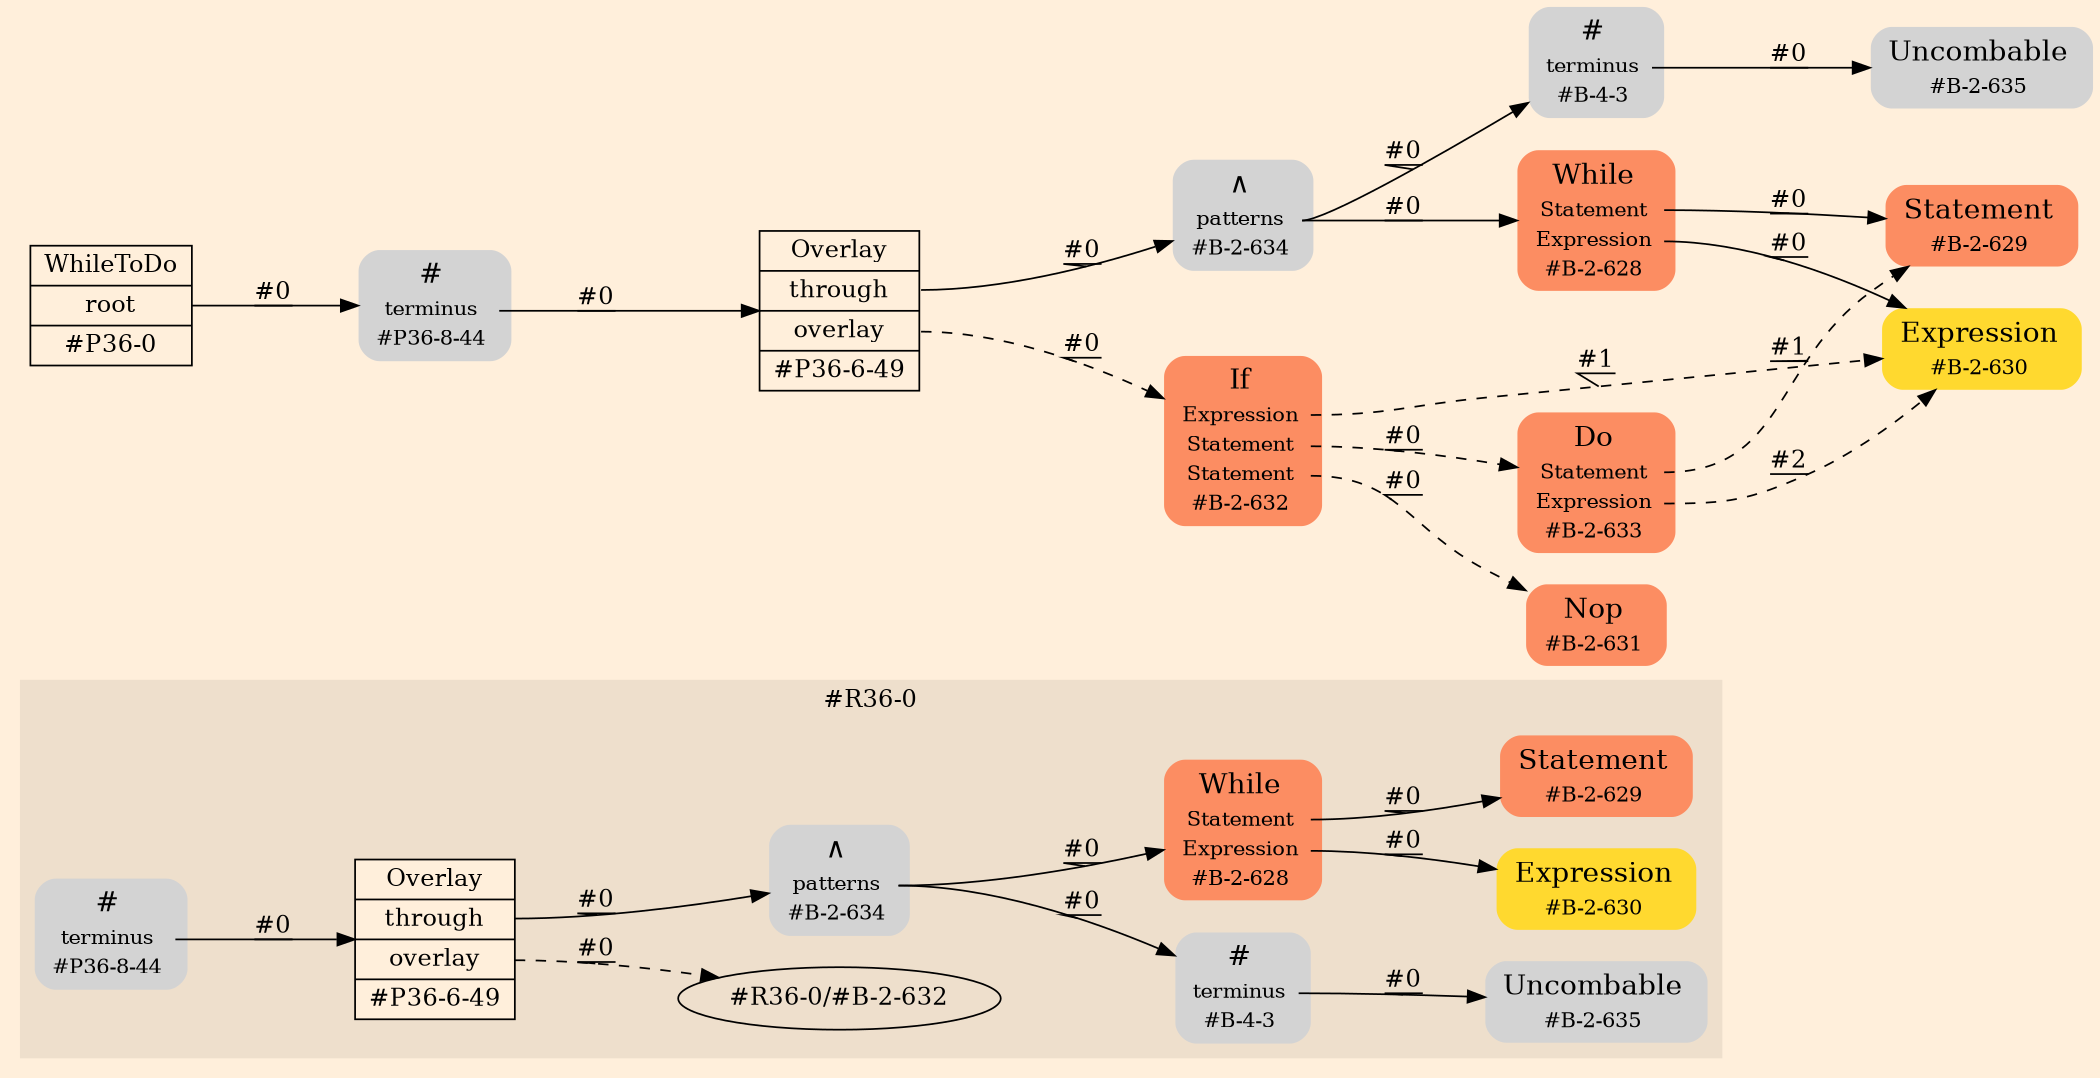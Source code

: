 digraph Inferno {
graph [
rankdir = "LR"
ranksep = 1.0
size = "14,20"
bgcolor = antiquewhite1
];
node [
];
subgraph "cluster#R36-0" {
label = "#R36-0"
style = "filled"
color = antiquewhite2
"#R36-0/#B-2-635" [
shape = "plaintext"
label = <<TABLE BORDER="0" CELLBORDER="0" CELLSPACING="0">
 <TR>
  <TD><FONT POINT-SIZE="16.0">Uncombable</FONT></TD>
  <TD></TD>
 </TR>
 <TR>
  <TD>#B-2-635</TD>
  <TD PORT="port0"></TD>
 </TR>
</TABLE>>
style = "rounded,filled"
fontsize = "12"
];
"#R36-0/#B-4-3" [
shape = "plaintext"
label = <<TABLE BORDER="0" CELLBORDER="0" CELLSPACING="0">
 <TR>
  <TD><FONT POINT-SIZE="16.0">#</FONT></TD>
  <TD></TD>
 </TR>
 <TR>
  <TD>terminus</TD>
  <TD PORT="port0"></TD>
 </TR>
 <TR>
  <TD>#B-4-3</TD>
  <TD PORT="port1"></TD>
 </TR>
</TABLE>>
style = "rounded,filled"
fontsize = "12"
];
"#R36-0/#P36-8-44" [
shape = "plaintext"
label = <<TABLE BORDER="0" CELLBORDER="0" CELLSPACING="0">
 <TR>
  <TD><FONT POINT-SIZE="16.0">#</FONT></TD>
  <TD></TD>
 </TR>
 <TR>
  <TD>terminus</TD>
  <TD PORT="port0"></TD>
 </TR>
 <TR>
  <TD>#P36-8-44</TD>
  <TD PORT="port1"></TD>
 </TR>
</TABLE>>
style = "rounded,filled"
fontsize = "12"
];
"#R36-0/#P36-6-49" [
shape = "record"
label = "<fixed> Overlay | <port0> through | <port1> overlay | <port2> #P36-6-49"
style = "filled"
fontsize = "14"
fillcolor = antiquewhite1
];
"#R36-0/#B-2-630" [
shape = "plaintext"
fillcolor = "/set28/6"
label = <<TABLE BORDER="0" CELLBORDER="0" CELLSPACING="0">
 <TR>
  <TD><FONT POINT-SIZE="16.0">Expression</FONT></TD>
  <TD></TD>
 </TR>
 <TR>
  <TD>#B-2-630</TD>
  <TD PORT="port0"></TD>
 </TR>
</TABLE>>
style = "rounded,filled"
fontsize = "12"
];
"#R36-0/#B-2-634" [
shape = "plaintext"
label = <<TABLE BORDER="0" CELLBORDER="0" CELLSPACING="0">
 <TR>
  <TD><FONT POINT-SIZE="16.0">∧</FONT></TD>
  <TD></TD>
 </TR>
 <TR>
  <TD>patterns</TD>
  <TD PORT="port0"></TD>
 </TR>
 <TR>
  <TD>#B-2-634</TD>
  <TD PORT="port1"></TD>
 </TR>
</TABLE>>
style = "rounded,filled"
fontsize = "12"
];
"#R36-0/#B-2-629" [
shape = "plaintext"
fillcolor = "/set28/2"
label = <<TABLE BORDER="0" CELLBORDER="0" CELLSPACING="0">
 <TR>
  <TD><FONT POINT-SIZE="16.0">Statement</FONT></TD>
  <TD></TD>
 </TR>
 <TR>
  <TD>#B-2-629</TD>
  <TD PORT="port0"></TD>
 </TR>
</TABLE>>
style = "rounded,filled"
fontsize = "12"
];
"#R36-0/#B-2-628" [
shape = "plaintext"
fillcolor = "/set28/2"
label = <<TABLE BORDER="0" CELLBORDER="0" CELLSPACING="0">
 <TR>
  <TD><FONT POINT-SIZE="16.0">While</FONT></TD>
  <TD></TD>
 </TR>
 <TR>
  <TD>Statement</TD>
  <TD PORT="port0"></TD>
 </TR>
 <TR>
  <TD>Expression</TD>
  <TD PORT="port1"></TD>
 </TR>
 <TR>
  <TD>#B-2-628</TD>
  <TD PORT="port2"></TD>
 </TR>
</TABLE>>
style = "rounded,filled"
fontsize = "12"
];
"#R36-0/#B-4-3":port0 -> "#R36-0/#B-2-635" [style="solid"
label = "#0"
decorate = true
];
"#R36-0/#P36-8-44":port0 -> "#R36-0/#P36-6-49" [style="solid"
label = "#0"
decorate = true
];
"#R36-0/#P36-6-49":port0 -> "#R36-0/#B-2-634" [style="solid"
label = "#0"
decorate = true
];
"#R36-0/#P36-6-49":port1 -> "#R36-0/#B-2-632" [style="dashed"
label = "#0"
decorate = true
];
"#R36-0/#B-2-634":port0 -> "#R36-0/#B-2-628" [style="solid"
label = "#0"
decorate = true
];
"#R36-0/#B-2-634":port0 -> "#R36-0/#B-4-3" [style="solid"
label = "#0"
decorate = true
];
"#R36-0/#B-2-628":port0 -> "#R36-0/#B-2-629" [style="solid"
label = "#0"
decorate = true
];
"#R36-0/#B-2-628":port1 -> "#R36-0/#B-2-630" [style="solid"
label = "#0"
decorate = true
];
}
"/CR#P36-0" [
shape = "record"
fillcolor = "transparent"
label = "<fixed> WhileToDo | <port0> root | <port1> #P36-0"
style = "filled"
fontsize = "14"
fillcolor = antiquewhite1
];
"/#P36-8-44" [
shape = "plaintext"
label = <<TABLE BORDER="0" CELLBORDER="0" CELLSPACING="0">
 <TR>
  <TD><FONT POINT-SIZE="16.0">#</FONT></TD>
  <TD></TD>
 </TR>
 <TR>
  <TD>terminus</TD>
  <TD PORT="port0"></TD>
 </TR>
 <TR>
  <TD>#P36-8-44</TD>
  <TD PORT="port1"></TD>
 </TR>
</TABLE>>
style = "rounded,filled"
fontsize = "12"
];
"/#P36-6-49" [
shape = "record"
label = "<fixed> Overlay | <port0> through | <port1> overlay | <port2> #P36-6-49"
style = "filled"
fontsize = "14"
fillcolor = antiquewhite1
];
"/#B-2-634" [
shape = "plaintext"
label = <<TABLE BORDER="0" CELLBORDER="0" CELLSPACING="0">
 <TR>
  <TD><FONT POINT-SIZE="16.0">∧</FONT></TD>
  <TD></TD>
 </TR>
 <TR>
  <TD>patterns</TD>
  <TD PORT="port0"></TD>
 </TR>
 <TR>
  <TD>#B-2-634</TD>
  <TD PORT="port1"></TD>
 </TR>
</TABLE>>
style = "rounded,filled"
fontsize = "12"
];
"/#B-2-628" [
shape = "plaintext"
fillcolor = "/set28/2"
label = <<TABLE BORDER="0" CELLBORDER="0" CELLSPACING="0">
 <TR>
  <TD><FONT POINT-SIZE="16.0">While</FONT></TD>
  <TD></TD>
 </TR>
 <TR>
  <TD>Statement</TD>
  <TD PORT="port0"></TD>
 </TR>
 <TR>
  <TD>Expression</TD>
  <TD PORT="port1"></TD>
 </TR>
 <TR>
  <TD>#B-2-628</TD>
  <TD PORT="port2"></TD>
 </TR>
</TABLE>>
style = "rounded,filled"
fontsize = "12"
];
"/#B-2-629" [
shape = "plaintext"
fillcolor = "/set28/2"
label = <<TABLE BORDER="0" CELLBORDER="0" CELLSPACING="0">
 <TR>
  <TD><FONT POINT-SIZE="16.0">Statement</FONT></TD>
  <TD></TD>
 </TR>
 <TR>
  <TD>#B-2-629</TD>
  <TD PORT="port0"></TD>
 </TR>
</TABLE>>
style = "rounded,filled"
fontsize = "12"
];
"/#B-2-630" [
shape = "plaintext"
fillcolor = "/set28/6"
label = <<TABLE BORDER="0" CELLBORDER="0" CELLSPACING="0">
 <TR>
  <TD><FONT POINT-SIZE="16.0">Expression</FONT></TD>
  <TD></TD>
 </TR>
 <TR>
  <TD>#B-2-630</TD>
  <TD PORT="port0"></TD>
 </TR>
</TABLE>>
style = "rounded,filled"
fontsize = "12"
];
"/#B-4-3" [
shape = "plaintext"
label = <<TABLE BORDER="0" CELLBORDER="0" CELLSPACING="0">
 <TR>
  <TD><FONT POINT-SIZE="16.0">#</FONT></TD>
  <TD></TD>
 </TR>
 <TR>
  <TD>terminus</TD>
  <TD PORT="port0"></TD>
 </TR>
 <TR>
  <TD>#B-4-3</TD>
  <TD PORT="port1"></TD>
 </TR>
</TABLE>>
style = "rounded,filled"
fontsize = "12"
];
"/#B-2-635" [
shape = "plaintext"
label = <<TABLE BORDER="0" CELLBORDER="0" CELLSPACING="0">
 <TR>
  <TD><FONT POINT-SIZE="16.0">Uncombable</FONT></TD>
  <TD></TD>
 </TR>
 <TR>
  <TD>#B-2-635</TD>
  <TD PORT="port0"></TD>
 </TR>
</TABLE>>
style = "rounded,filled"
fontsize = "12"
];
"/#B-2-632" [
shape = "plaintext"
fillcolor = "/set28/2"
label = <<TABLE BORDER="0" CELLBORDER="0" CELLSPACING="0">
 <TR>
  <TD><FONT POINT-SIZE="16.0">If</FONT></TD>
  <TD></TD>
 </TR>
 <TR>
  <TD>Expression</TD>
  <TD PORT="port0"></TD>
 </TR>
 <TR>
  <TD>Statement</TD>
  <TD PORT="port1"></TD>
 </TR>
 <TR>
  <TD>Statement</TD>
  <TD PORT="port2"></TD>
 </TR>
 <TR>
  <TD>#B-2-632</TD>
  <TD PORT="port3"></TD>
 </TR>
</TABLE>>
style = "rounded,filled"
fontsize = "12"
];
"/#B-2-633" [
shape = "plaintext"
fillcolor = "/set28/2"
label = <<TABLE BORDER="0" CELLBORDER="0" CELLSPACING="0">
 <TR>
  <TD><FONT POINT-SIZE="16.0">Do</FONT></TD>
  <TD></TD>
 </TR>
 <TR>
  <TD>Statement</TD>
  <TD PORT="port0"></TD>
 </TR>
 <TR>
  <TD>Expression</TD>
  <TD PORT="port1"></TD>
 </TR>
 <TR>
  <TD>#B-2-633</TD>
  <TD PORT="port2"></TD>
 </TR>
</TABLE>>
style = "rounded,filled"
fontsize = "12"
];
"/#B-2-631" [
shape = "plaintext"
fillcolor = "/set28/2"
label = <<TABLE BORDER="0" CELLBORDER="0" CELLSPACING="0">
 <TR>
  <TD><FONT POINT-SIZE="16.0">Nop</FONT></TD>
  <TD></TD>
 </TR>
 <TR>
  <TD>#B-2-631</TD>
  <TD PORT="port0"></TD>
 </TR>
</TABLE>>
style = "rounded,filled"
fontsize = "12"
];
"/CR#P36-0":port0 -> "/#P36-8-44" [style="solid"
label = "#0"
decorate = true
];
"/#P36-8-44":port0 -> "/#P36-6-49" [style="solid"
label = "#0"
decorate = true
];
"/#P36-6-49":port0 -> "/#B-2-634" [style="solid"
label = "#0"
decorate = true
];
"/#P36-6-49":port1 -> "/#B-2-632" [style="dashed"
label = "#0"
decorate = true
];
"/#B-2-634":port0 -> "/#B-2-628" [style="solid"
label = "#0"
decorate = true
];
"/#B-2-634":port0 -> "/#B-4-3" [style="solid"
label = "#0"
decorate = true
];
"/#B-2-628":port0 -> "/#B-2-629" [style="solid"
label = "#0"
decorate = true
];
"/#B-2-628":port1 -> "/#B-2-630" [style="solid"
label = "#0"
decorate = true
];
"/#B-4-3":port0 -> "/#B-2-635" [style="solid"
label = "#0"
decorate = true
];
"/#B-2-632":port0 -> "/#B-2-630" [style="dashed"
label = "#1"
decorate = true
];
"/#B-2-632":port1 -> "/#B-2-633" [style="dashed"
label = "#0"
decorate = true
];
"/#B-2-632":port2 -> "/#B-2-631" [style="dashed"
label = "#0"
decorate = true
];
"/#B-2-633":port0 -> "/#B-2-629" [style="dashed"
label = "#1"
decorate = true
];
"/#B-2-633":port1 -> "/#B-2-630" [style="dashed"
label = "#2"
decorate = true
];
}

